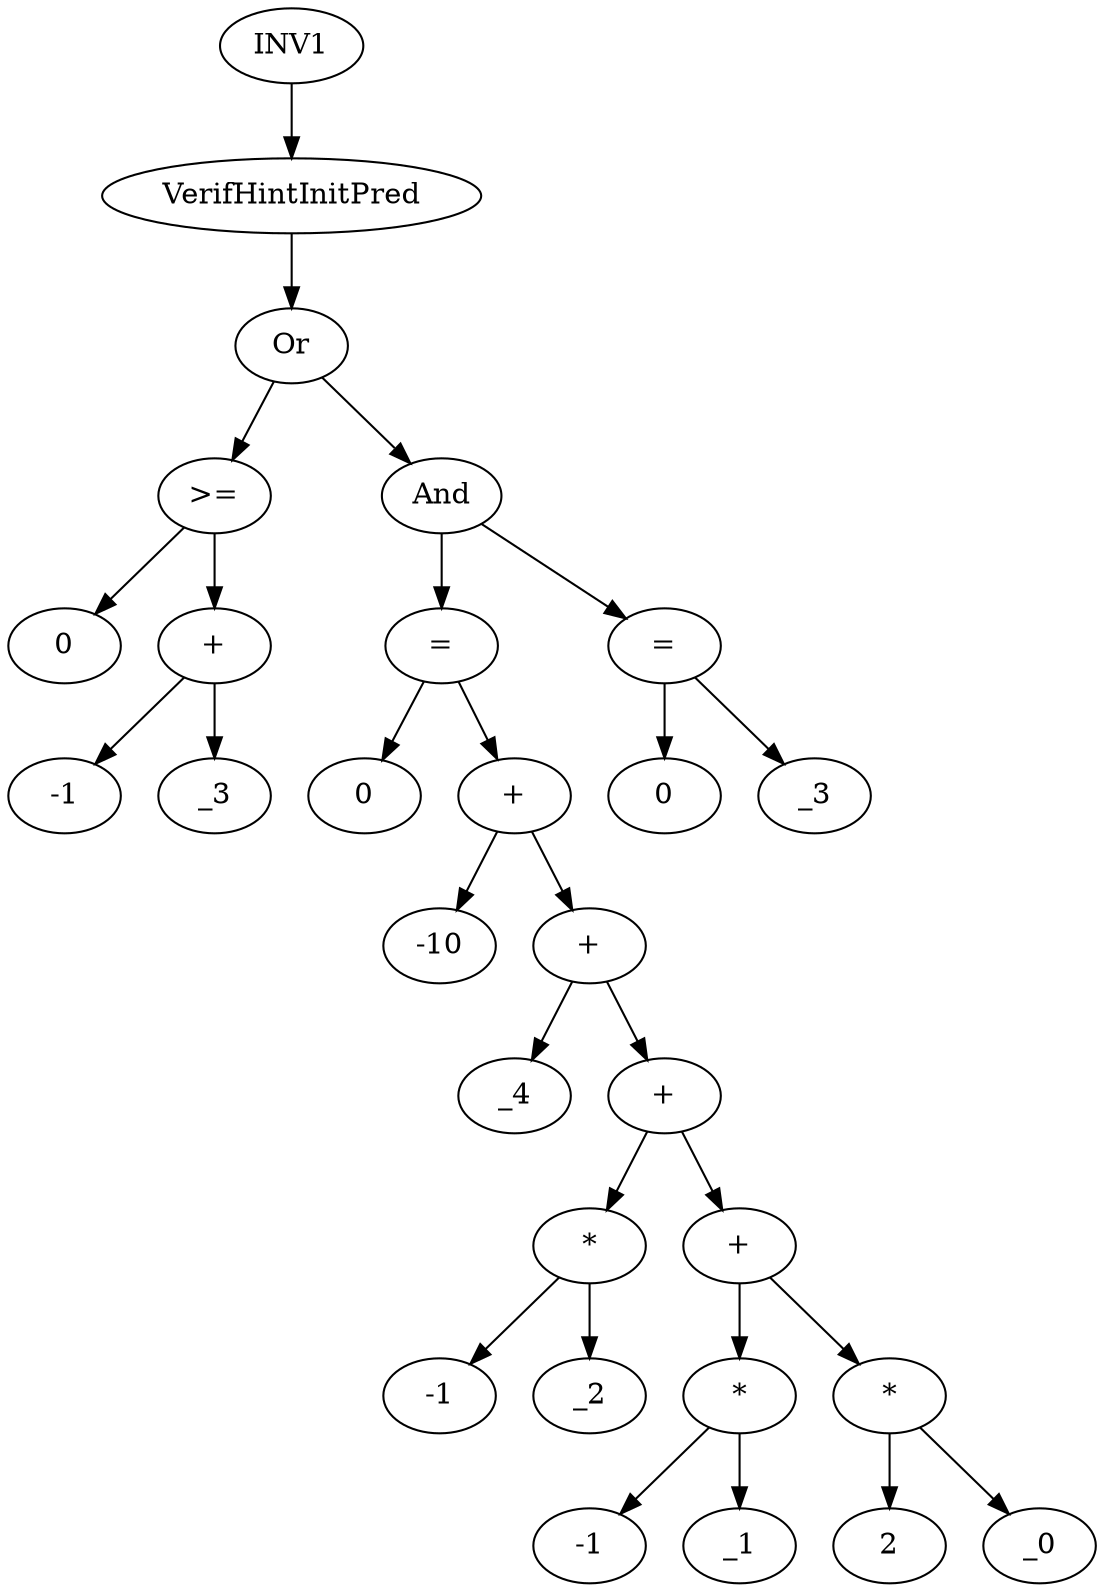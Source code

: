 digraph dag {
0 [label="INV1"];
1 [label="VerifHintInitPred"];
2 [label="Or"];
3 [label=">="];
4 [label="0"];
5 [label="+"];
6 [label="-1"];
7 [label="_3"];
8 [label="And"];
9 [label="="];
10 [label="0"];
11 [label="+"];
12 [label="-10"];
13 [label="+"];
14 [label="_4"];
15 [label="+"];
16 [label="*"];
17 [label="-1"];
18 [label="_2"];
19 [label="+"];
20 [label="*"];
21 [label="-1"];
22 [label="_1"];
23 [label="*"];
24 [label="2"];
25 [label="_0"];
26 [label="="];
27 [label="0"];
28 [label="_3"];
"0" -> "1"[label=""]
"1" -> "2"[label=""]
"2" -> "3"[label=""]
"2" -> "8"[label=""]
"3" -> "5"[label=""]
"3" -> "4"[label=""]
"5" -> "7"[label=""]
"5" -> "6"[label=""]
"8" -> "9"[label=""]
"8" -> "26"[label=""]
"9" -> "11"[label=""]
"9" -> "10"[label=""]
"11" -> "13"[label=""]
"11" -> "12"[label=""]
"13" -> "15"[label=""]
"13" -> "14"[label=""]
"15" -> "16"[label=""]
"15" -> "19"[label=""]
"16" -> "18"[label=""]
"16" -> "17"[label=""]
"19" -> "20"[label=""]
"19" -> "23"[label=""]
"20" -> "22"[label=""]
"20" -> "21"[label=""]
"23" -> "25"[label=""]
"23" -> "24"[label=""]
"26" -> "28"[label=""]
"26" -> "27"[label=""]
}
